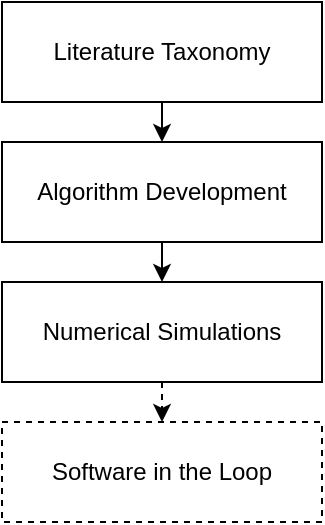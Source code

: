 <mxfile version="13.0.0" type="device"><diagram id="QEUvqlSuacTcftK4OwIq" name="Page-1"><mxGraphModel dx="1037" dy="627" grid="1" gridSize="10" guides="1" tooltips="1" connect="1" arrows="1" fold="1" page="1" pageScale="1" pageWidth="850" pageHeight="1100" math="0" shadow="0"><root><mxCell id="0"/><mxCell id="1" parent="0"/><mxCell id="yCeU7Gs17nmTzg3Ir099-5" style="edgeStyle=orthogonalEdgeStyle;rounded=0;orthogonalLoop=1;jettySize=auto;html=1;exitX=0.5;exitY=1;exitDx=0;exitDy=0;entryX=0.5;entryY=0;entryDx=0;entryDy=0;" edge="1" parent="1" source="yCeU7Gs17nmTzg3Ir099-1" target="yCeU7Gs17nmTzg3Ir099-2"><mxGeometry relative="1" as="geometry"/></mxCell><mxCell id="yCeU7Gs17nmTzg3Ir099-1" value="Algorithm Development" style="rounded=0;whiteSpace=wrap;html=1;" vertex="1" parent="1"><mxGeometry x="140" y="80" width="160" height="50" as="geometry"/></mxCell><mxCell id="yCeU7Gs17nmTzg3Ir099-6" style="edgeStyle=orthogonalEdgeStyle;rounded=0;orthogonalLoop=1;jettySize=auto;html=1;exitX=0.5;exitY=1;exitDx=0;exitDy=0;entryX=0.5;entryY=0;entryDx=0;entryDy=0;dashed=1;" edge="1" parent="1" source="yCeU7Gs17nmTzg3Ir099-2" target="yCeU7Gs17nmTzg3Ir099-4"><mxGeometry relative="1" as="geometry"/></mxCell><mxCell id="yCeU7Gs17nmTzg3Ir099-2" value="Numerical Simulations" style="rounded=0;whiteSpace=wrap;html=1;" vertex="1" parent="1"><mxGeometry x="140" y="150" width="160" height="50" as="geometry"/></mxCell><mxCell id="yCeU7Gs17nmTzg3Ir099-4" value="&lt;div&gt;Software in the Loop&lt;/div&gt;" style="rounded=0;whiteSpace=wrap;html=1;dashed=1;" vertex="1" parent="1"><mxGeometry x="140" y="220" width="160" height="50" as="geometry"/></mxCell><mxCell id="yCeU7Gs17nmTzg3Ir099-9" style="edgeStyle=orthogonalEdgeStyle;rounded=0;orthogonalLoop=1;jettySize=auto;html=1;exitX=0.5;exitY=1;exitDx=0;exitDy=0;entryX=0.5;entryY=0;entryDx=0;entryDy=0;" edge="1" parent="1" source="yCeU7Gs17nmTzg3Ir099-8" target="yCeU7Gs17nmTzg3Ir099-1"><mxGeometry relative="1" as="geometry"/></mxCell><mxCell id="yCeU7Gs17nmTzg3Ir099-8" value="Literature Taxonomy" style="rounded=0;whiteSpace=wrap;html=1;" vertex="1" parent="1"><mxGeometry x="140" y="10" width="160" height="50" as="geometry"/></mxCell></root></mxGraphModel></diagram></mxfile>